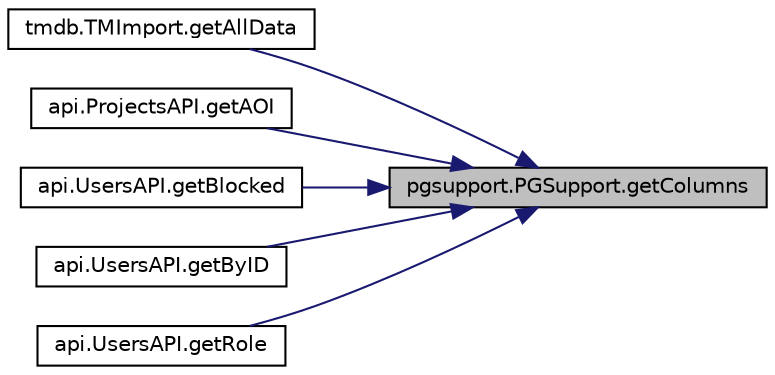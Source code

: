 digraph "pgsupport.PGSupport.getColumns"
{
 // LATEX_PDF_SIZE
  edge [fontname="Helvetica",fontsize="10",labelfontname="Helvetica",labelfontsize="10"];
  node [fontname="Helvetica",fontsize="10",shape=record];
  rankdir="RL";
  Node1 [label="pgsupport.PGSupport.getColumns",height=0.2,width=0.4,color="black", fillcolor="grey75", style="filled", fontcolor="black",tooltip=" "];
  Node1 -> Node2 [dir="back",color="midnightblue",fontsize="10",style="solid",fontname="Helvetica"];
  Node2 [label="tmdb.TMImport.getAllData",height=0.2,width=0.4,color="black", fillcolor="white", style="filled",URL="$classtmdb_1_1TMImport.html#aea4f362d2d50f3b6d589875c21ca790e",tooltip=" "];
  Node1 -> Node3 [dir="back",color="midnightblue",fontsize="10",style="solid",fontname="Helvetica"];
  Node3 [label="api.ProjectsAPI.getAOI",height=0.2,width=0.4,color="black", fillcolor="white", style="filled",URL="$classapi_1_1ProjectsAPI.html#aac4b88d15f24c7ace68fc7ce491878ed",tooltip=" "];
  Node1 -> Node4 [dir="back",color="midnightblue",fontsize="10",style="solid",fontname="Helvetica"];
  Node4 [label="api.UsersAPI.getBlocked",height=0.2,width=0.4,color="black", fillcolor="white", style="filled",URL="$classapi_1_1UsersAPI.html#ae619d887cc0dea213c5e1018fdb5d205",tooltip=" "];
  Node1 -> Node5 [dir="back",color="midnightblue",fontsize="10",style="solid",fontname="Helvetica"];
  Node5 [label="api.UsersAPI.getByID",height=0.2,width=0.4,color="black", fillcolor="white", style="filled",URL="$classapi_1_1UsersAPI.html#ab4e8c84ab1049f833f0bb6f0c738527d",tooltip=" "];
  Node1 -> Node6 [dir="back",color="midnightblue",fontsize="10",style="solid",fontname="Helvetica"];
  Node6 [label="api.UsersAPI.getRole",height=0.2,width=0.4,color="black", fillcolor="white", style="filled",URL="$classapi_1_1UsersAPI.html#a8fbedb94e41124356cc00bccfa960dc8",tooltip=" "];
}
